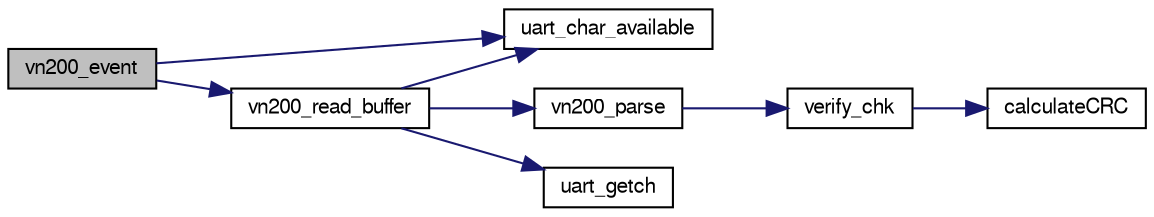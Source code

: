digraph "vn200_event"
{
  edge [fontname="FreeSans",fontsize="10",labelfontname="FreeSans",labelfontsize="10"];
  node [fontname="FreeSans",fontsize="10",shape=record];
  rankdir="LR";
  Node1 [label="vn200_event",height=0.2,width=0.4,color="black", fillcolor="grey75", style="filled", fontcolor="black"];
  Node1 -> Node2 [color="midnightblue",fontsize="10",style="solid",fontname="FreeSans"];
  Node2 [label="uart_char_available",height=0.2,width=0.4,color="black", fillcolor="white", style="filled",URL="$linux_2mcu__periph_2uart__arch_8c.html#a663f41657d0ad8e115fc7709b071d749",tooltip="Check UART for available chars in receive buffer. "];
  Node1 -> Node3 [color="midnightblue",fontsize="10",style="solid",fontname="FreeSans"];
  Node3 [label="vn200_read_buffer",height=0.2,width=0.4,color="black", fillcolor="white", style="filled",URL="$vn200__serial_8c.html#ab4e1d57f1c673bb4b96a74cdb9b63480"];
  Node3 -> Node2 [color="midnightblue",fontsize="10",style="solid",fontname="FreeSans"];
  Node3 -> Node4 [color="midnightblue",fontsize="10",style="solid",fontname="FreeSans"];
  Node4 [label="vn200_parse",height=0.2,width=0.4,color="black", fillcolor="white", style="filled",URL="$vn200__serial_8c.html#ac1686e2d6ad01507cfe022f2abbc8f7d",tooltip="Packet Collection & state machine. "];
  Node4 -> Node5 [color="midnightblue",fontsize="10",style="solid",fontname="FreeSans"];
  Node5 [label="verify_chk",height=0.2,width=0.4,color="black", fillcolor="white", style="filled",URL="$vn200__serial_8c.html#ae28fd86966eafa975b528e8253ccfe40",tooltip="Verify checksum. "];
  Node5 -> Node6 [color="midnightblue",fontsize="10",style="solid",fontname="FreeSans"];
  Node6 [label="calculateCRC",height=0.2,width=0.4,color="black", fillcolor="white", style="filled",URL="$vn200__serial_8c.html#a4534893dcb2459077ceb871a388ad0ce",tooltip="Calculates the 16-bit CRC for the given ASCII or binary message. "];
  Node3 -> Node7 [color="midnightblue",fontsize="10",style="solid",fontname="FreeSans"];
  Node7 [label="uart_getch",height=0.2,width=0.4,color="black", fillcolor="white", style="filled",URL="$chibios_2mcu__periph_2uart__arch_8c.html#adb9a60ec94a31a08e6454ccf64f24039"];
}
